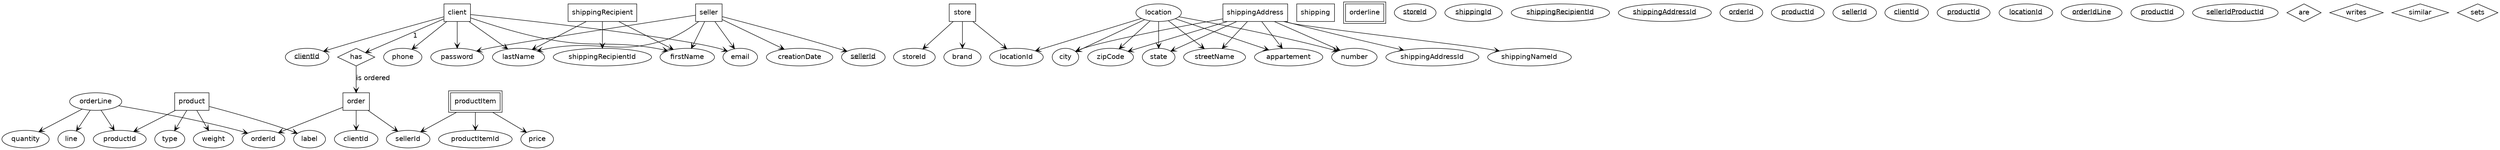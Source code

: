 digraph G {
  /* default settings */
  node [fontname="Helvetica"];
  edge [arrowhead=vee,fontname="Helvetica"];

  /* entities */
  client [shape=box];
  seller [shape=box];
  store [shape=box];
  shipping [shape=box];
  shippingRecipient [shape=box];
  shippingAddress [shape=box];
  order [shape=box];
  product [shape=box];
  orderline [shape=box,peripheries=2];
  productItem [shape=box,peripheries=2];

  /* primary keys */
  clientId_pk [label=<<u>clientId</u>>];
  sellerId_pk [label=<<u>sellerId</u>>];
  storeId_pk [label=<<u>storeId</u>>];
  shippingId_pk [label=<<u>shippingId</u>>];
  shippingRecipientId_pk [label=<<u>shippingRecipientId</u>>];
  shippingAddressId_pk [label=<<u>shippingAddressId</u>>];
  orderId_pk [label=<<u>orderId</u>>];
  productId_pk [label=<<u>productId</u>>];

  /* foreign keys */
  sellerId_fk [label=<<u>sellerId</u>>];
  clientId_fk [label=<<u>clientId</u>>];
  productId_fk [label=<<u>productId</u>>];
  locationId_fk [label=<<u>locationId</u>>];

  /* weak primary keys */
  orderId_weak_pk [label=<<u>orderIdLine</u>>];
  productId_weak_pk [label=<<u>productId</u>>];
  sellerId_weak_pk [label=<<u>sellerIdProductId</u>>];

  /* relations */
  has [shape=diamond];
  are [shape=diamond];
  writes [shape=diamond];
  similar [shape=diamond];
  sets [shape=diamond];

  client -> has [label="1"];
  has -> order [label="is ordered",shape=diamond];

  /* client attributes */
  client -> clientId_pk;
  client -> firstName;
  client -> lastName;
  client -> phone;
  client -> email;
  client -> password;

  /* seller attributes */
  seller -> sellerId_pk;
  seller -> firstName;
  seller -> lastName;
  seller -> creationDate;
  seller -> email;
  seller -> password;

  /* store attributes */
  store -> storeId;
  store -> brand;
  store -> locationId;

  /* location attributes */
  location -> locationId;
  location -> state;
  location -> city;
  location -> zipCode;
  location -> streetName;
  location -> number;
  location -> appartement;

  /* shippingRecipient attributes */
  shippingRecipient -> shippingRecipientId;
  shippingRecipient -> firstName;
  shippingRecipient -> lastName;

  /* shippingAddress attributes */
  shippingAddress -> shippingAddressId;
  shippingAddress -> shippingNameId;
  shippingAddress -> state;
  shippingAddress -> city;
  shippingAddress -> zipCode;
  shippingAddress -> streetName;
  shippingAddress -> number;
  shippingAddress -> appartement;

  /* order attributes */
  order -> orderId;
  order -> clientId;
  order -> sellerId;

  /* orderLine attributes */
  orderLine -> orderId;
  orderLine -> line;
  orderLine -> productId;
  orderLine -> quantity;

  /* product attributes */
  product -> productId;
  product -> type;
  product -> weight;
  product -> label;

  /* productItem attributes */
  productItem -> productItemId;
  productItem -> sellerId;
  productItem -> price;
}